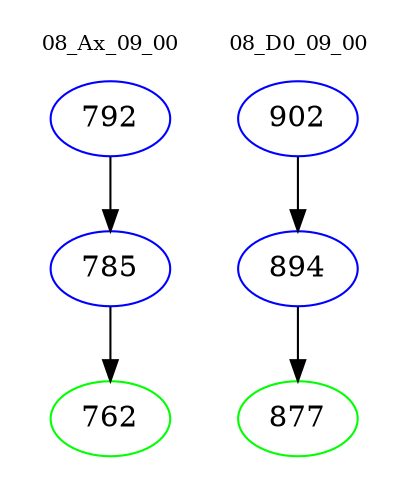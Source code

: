 digraph{
subgraph cluster_0 {
color = white
label = "08_Ax_09_00";
fontsize=10;
T0_792 [label="792", color="blue"]
T0_792 -> T0_785 [color="black"]
T0_785 [label="785", color="blue"]
T0_785 -> T0_762 [color="black"]
T0_762 [label="762", color="green"]
}
subgraph cluster_1 {
color = white
label = "08_D0_09_00";
fontsize=10;
T1_902 [label="902", color="blue"]
T1_902 -> T1_894 [color="black"]
T1_894 [label="894", color="blue"]
T1_894 -> T1_877 [color="black"]
T1_877 [label="877", color="green"]
}
}
